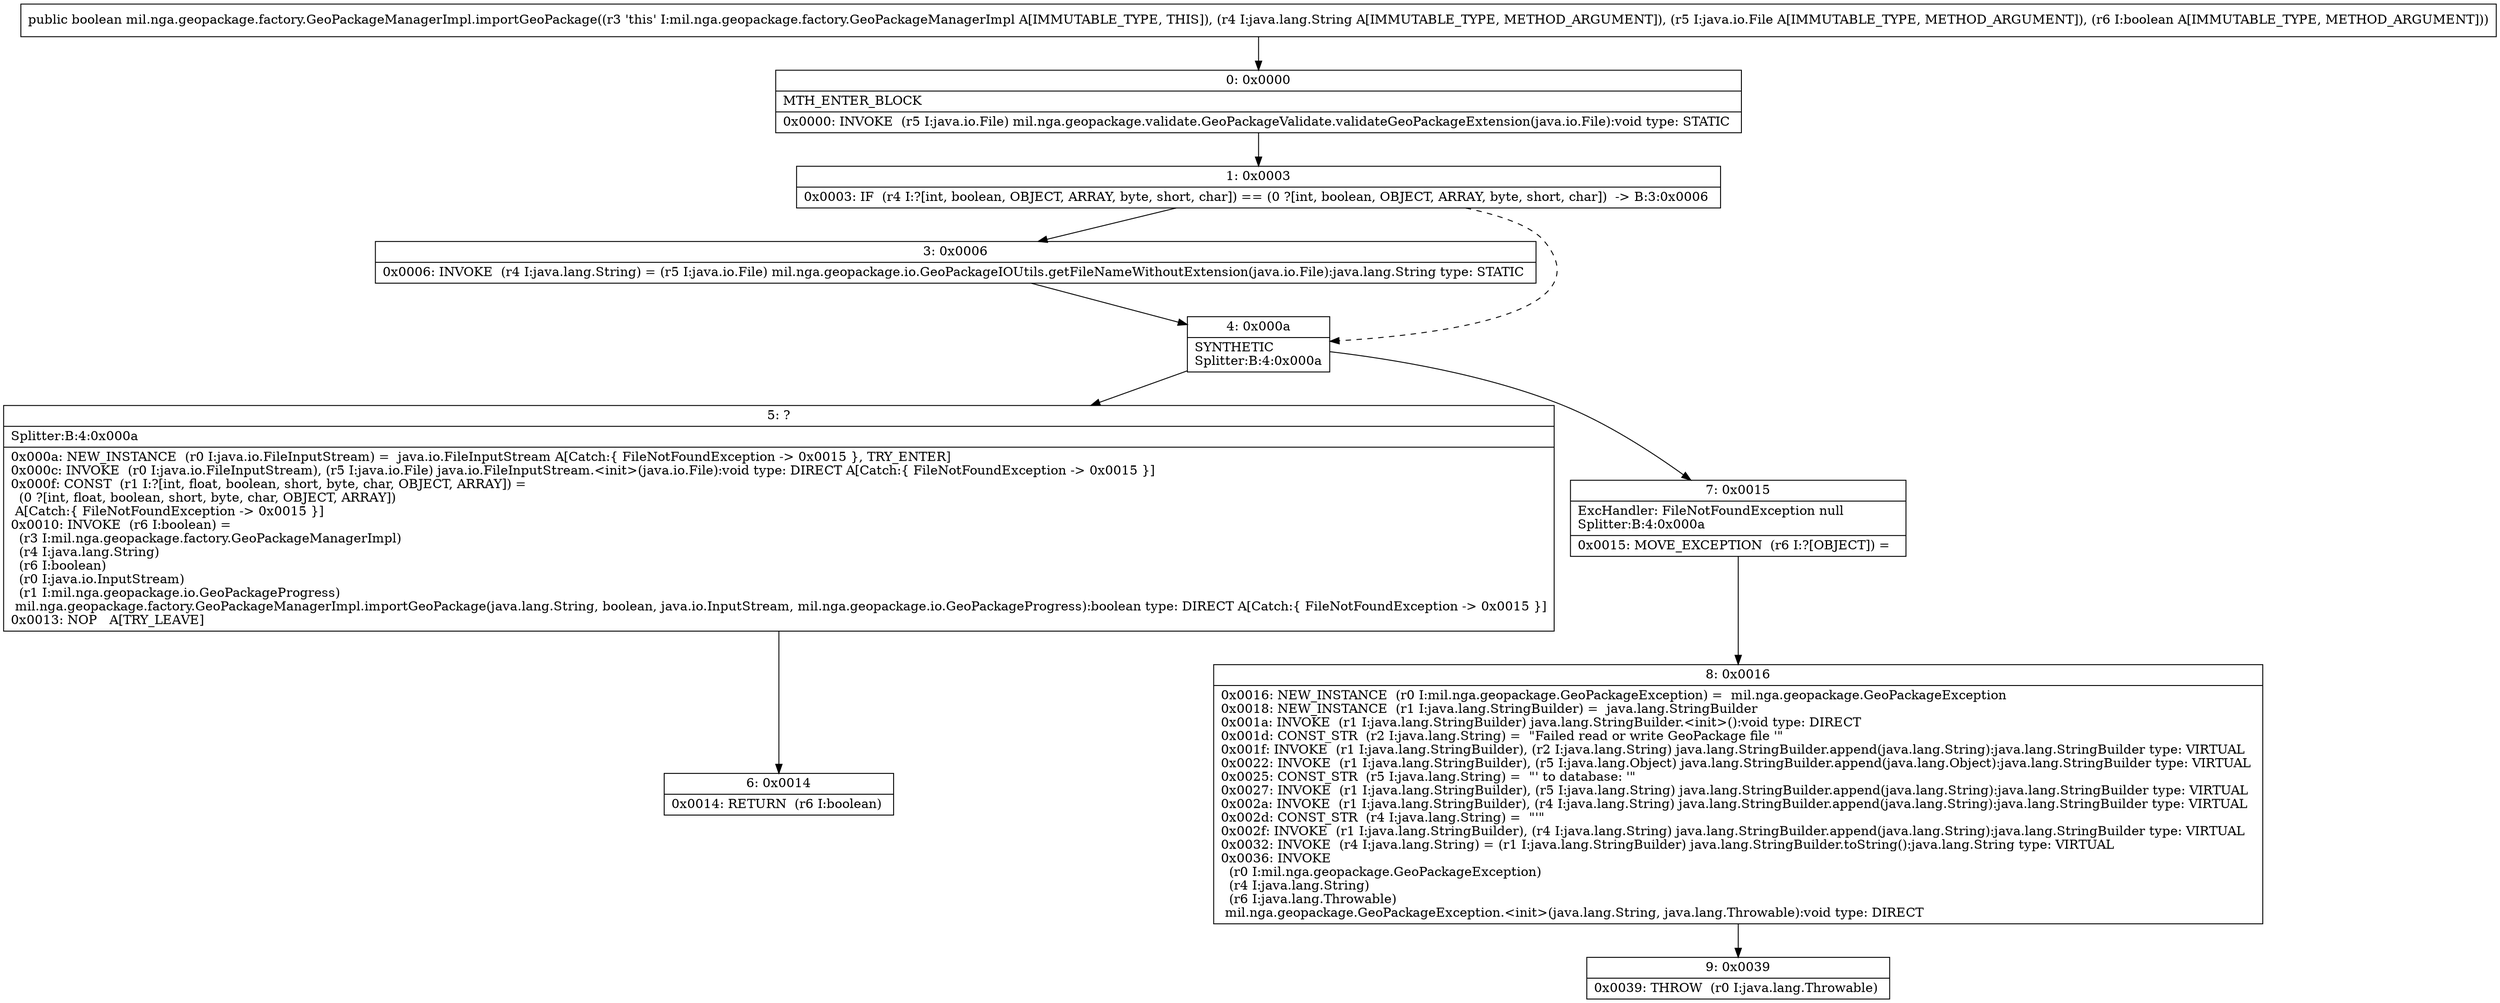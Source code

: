digraph "CFG formil.nga.geopackage.factory.GeoPackageManagerImpl.importGeoPackage(Ljava\/lang\/String;Ljava\/io\/File;Z)Z" {
Node_0 [shape=record,label="{0\:\ 0x0000|MTH_ENTER_BLOCK\l|0x0000: INVOKE  (r5 I:java.io.File) mil.nga.geopackage.validate.GeoPackageValidate.validateGeoPackageExtension(java.io.File):void type: STATIC \l}"];
Node_1 [shape=record,label="{1\:\ 0x0003|0x0003: IF  (r4 I:?[int, boolean, OBJECT, ARRAY, byte, short, char]) == (0 ?[int, boolean, OBJECT, ARRAY, byte, short, char])  \-\> B:3:0x0006 \l}"];
Node_3 [shape=record,label="{3\:\ 0x0006|0x0006: INVOKE  (r4 I:java.lang.String) = (r5 I:java.io.File) mil.nga.geopackage.io.GeoPackageIOUtils.getFileNameWithoutExtension(java.io.File):java.lang.String type: STATIC \l}"];
Node_4 [shape=record,label="{4\:\ 0x000a|SYNTHETIC\lSplitter:B:4:0x000a\l}"];
Node_5 [shape=record,label="{5\:\ ?|Splitter:B:4:0x000a\l|0x000a: NEW_INSTANCE  (r0 I:java.io.FileInputStream) =  java.io.FileInputStream A[Catch:\{ FileNotFoundException \-\> 0x0015 \}, TRY_ENTER]\l0x000c: INVOKE  (r0 I:java.io.FileInputStream), (r5 I:java.io.File) java.io.FileInputStream.\<init\>(java.io.File):void type: DIRECT A[Catch:\{ FileNotFoundException \-\> 0x0015 \}]\l0x000f: CONST  (r1 I:?[int, float, boolean, short, byte, char, OBJECT, ARRAY]) = \l  (0 ?[int, float, boolean, short, byte, char, OBJECT, ARRAY])\l A[Catch:\{ FileNotFoundException \-\> 0x0015 \}]\l0x0010: INVOKE  (r6 I:boolean) = \l  (r3 I:mil.nga.geopackage.factory.GeoPackageManagerImpl)\l  (r4 I:java.lang.String)\l  (r6 I:boolean)\l  (r0 I:java.io.InputStream)\l  (r1 I:mil.nga.geopackage.io.GeoPackageProgress)\l mil.nga.geopackage.factory.GeoPackageManagerImpl.importGeoPackage(java.lang.String, boolean, java.io.InputStream, mil.nga.geopackage.io.GeoPackageProgress):boolean type: DIRECT A[Catch:\{ FileNotFoundException \-\> 0x0015 \}]\l0x0013: NOP   A[TRY_LEAVE]\l}"];
Node_6 [shape=record,label="{6\:\ 0x0014|0x0014: RETURN  (r6 I:boolean) \l}"];
Node_7 [shape=record,label="{7\:\ 0x0015|ExcHandler: FileNotFoundException null\lSplitter:B:4:0x000a\l|0x0015: MOVE_EXCEPTION  (r6 I:?[OBJECT]) =  \l}"];
Node_8 [shape=record,label="{8\:\ 0x0016|0x0016: NEW_INSTANCE  (r0 I:mil.nga.geopackage.GeoPackageException) =  mil.nga.geopackage.GeoPackageException \l0x0018: NEW_INSTANCE  (r1 I:java.lang.StringBuilder) =  java.lang.StringBuilder \l0x001a: INVOKE  (r1 I:java.lang.StringBuilder) java.lang.StringBuilder.\<init\>():void type: DIRECT \l0x001d: CONST_STR  (r2 I:java.lang.String) =  \"Failed read or write GeoPackage file '\" \l0x001f: INVOKE  (r1 I:java.lang.StringBuilder), (r2 I:java.lang.String) java.lang.StringBuilder.append(java.lang.String):java.lang.StringBuilder type: VIRTUAL \l0x0022: INVOKE  (r1 I:java.lang.StringBuilder), (r5 I:java.lang.Object) java.lang.StringBuilder.append(java.lang.Object):java.lang.StringBuilder type: VIRTUAL \l0x0025: CONST_STR  (r5 I:java.lang.String) =  \"' to database: '\" \l0x0027: INVOKE  (r1 I:java.lang.StringBuilder), (r5 I:java.lang.String) java.lang.StringBuilder.append(java.lang.String):java.lang.StringBuilder type: VIRTUAL \l0x002a: INVOKE  (r1 I:java.lang.StringBuilder), (r4 I:java.lang.String) java.lang.StringBuilder.append(java.lang.String):java.lang.StringBuilder type: VIRTUAL \l0x002d: CONST_STR  (r4 I:java.lang.String) =  \"'\" \l0x002f: INVOKE  (r1 I:java.lang.StringBuilder), (r4 I:java.lang.String) java.lang.StringBuilder.append(java.lang.String):java.lang.StringBuilder type: VIRTUAL \l0x0032: INVOKE  (r4 I:java.lang.String) = (r1 I:java.lang.StringBuilder) java.lang.StringBuilder.toString():java.lang.String type: VIRTUAL \l0x0036: INVOKE  \l  (r0 I:mil.nga.geopackage.GeoPackageException)\l  (r4 I:java.lang.String)\l  (r6 I:java.lang.Throwable)\l mil.nga.geopackage.GeoPackageException.\<init\>(java.lang.String, java.lang.Throwable):void type: DIRECT \l}"];
Node_9 [shape=record,label="{9\:\ 0x0039|0x0039: THROW  (r0 I:java.lang.Throwable) \l}"];
MethodNode[shape=record,label="{public boolean mil.nga.geopackage.factory.GeoPackageManagerImpl.importGeoPackage((r3 'this' I:mil.nga.geopackage.factory.GeoPackageManagerImpl A[IMMUTABLE_TYPE, THIS]), (r4 I:java.lang.String A[IMMUTABLE_TYPE, METHOD_ARGUMENT]), (r5 I:java.io.File A[IMMUTABLE_TYPE, METHOD_ARGUMENT]), (r6 I:boolean A[IMMUTABLE_TYPE, METHOD_ARGUMENT])) }"];
MethodNode -> Node_0;
Node_0 -> Node_1;
Node_1 -> Node_3;
Node_1 -> Node_4[style=dashed];
Node_3 -> Node_4;
Node_4 -> Node_5;
Node_4 -> Node_7;
Node_5 -> Node_6;
Node_7 -> Node_8;
Node_8 -> Node_9;
}

